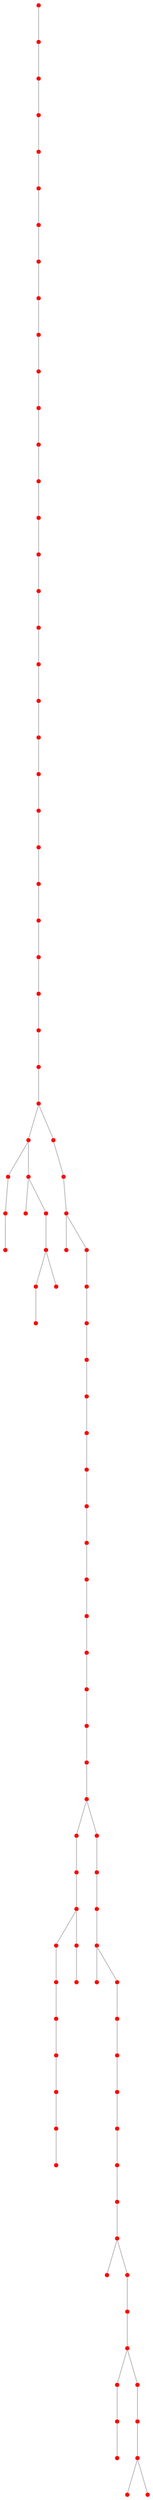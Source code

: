 graph {
	1 [color=red shape=point]
	2 [color=red shape=point]
	1 -- 2 [color=gray]
	0 [color=red shape=point]
	2 -- 0 [color=gray]
	3 [color=red shape=point]
	0 -- 3 [color=gray]
	4 [color=red shape=point]
	3 -- 4 [color=gray]
	5 [color=red shape=point]
	4 -- 5 [color=gray]
	6 [color=red shape=point]
	5 -- 6 [color=gray]
	10 [color=red shape=point]
	6 -- 10 [color=gray]
	9 [color=red shape=point]
	10 -- 9 [color=gray]
	11 [color=red shape=point]
	9 -- 11 [color=gray]
	7 [color=red shape=point]
	11 -- 7 [color=gray]
	8 [color=red shape=point]
	7 -- 8 [color=gray]
	33 [color=red shape=point]
	8 -- 33 [color=gray]
	25 [color=red shape=point]
	33 -- 25 [color=gray]
	30 [color=red shape=point]
	25 -- 30 [color=gray]
	36 [color=red shape=point]
	30 -- 36 [color=gray]
	35 [color=red shape=point]
	36 -- 35 [color=gray]
	32 [color=red shape=point]
	35 -- 32 [color=gray]
	27 [color=red shape=point]
	32 -- 27 [color=gray]
	26 [color=red shape=point]
	27 -- 26 [color=gray]
	24 [color=red shape=point]
	26 -- 24 [color=gray]
	17 [color=red shape=point]
	24 -- 17 [color=gray]
	21 [color=red shape=point]
	17 -- 21 [color=gray]
	23 [color=red shape=point]
	21 -- 23 [color=gray]
	16 [color=red shape=point]
	23 -- 16 [color=gray]
	18 [color=red shape=point]
	16 -- 18 [color=gray]
	29 [color=red shape=point]
	18 -- 29 [color=gray]
	28 [color=red shape=point]
	29 -- 28 [color=gray]
	39 [color=red shape=point]
	28 -- 39 [color=gray]
	37 [color=red shape=point]
	39 -- 37 [color=gray]
	41 [color=red shape=point]
	37 -- 41 [color=gray]
	40 [color=red shape=point]
	41 -- 40 [color=gray]
	31 [color=red shape=point]
	40 -- 31 [color=gray]
	34 [color=red shape=point]
	31 -- 34 [color=gray]
	38 [color=red shape=point]
	34 -- 38 [color=gray]
	19 [color=red shape=point]
	40 -- 19 [color=gray]
	20 [color=red shape=point]
	19 -- 20 [color=gray]
	13 [color=red shape=point]
	19 -- 13 [color=gray]
	15 [color=red shape=point]
	13 -- 15 [color=gray]
	12 [color=red shape=point]
	15 -- 12 [color=gray]
	22 [color=red shape=point]
	12 -- 22 [color=gray]
	14 [color=red shape=point]
	15 -- 14 [color=gray]
	42 [color=red shape=point]
	41 -- 42 [color=gray]
	45 [color=red shape=point]
	42 -- 45 [color=gray]
	47 [color=red shape=point]
	45 -- 47 [color=gray]
	43 [color=red shape=point]
	47 -- 43 [color=gray]
	50 [color=red shape=point]
	47 -- 50 [color=gray]
	49 [color=red shape=point]
	50 -- 49 [color=gray]
	56 [color=red shape=point]
	49 -- 56 [color=gray]
	55 [color=red shape=point]
	56 -- 55 [color=gray]
	58 [color=red shape=point]
	55 -- 58 [color=gray]
	60 [color=red shape=point]
	58 -- 60 [color=gray]
	59 [color=red shape=point]
	60 -- 59 [color=gray]
	65 [color=red shape=point]
	59 -- 65 [color=gray]
	61 [color=red shape=point]
	65 -- 61 [color=gray]
	68 [color=red shape=point]
	61 -- 68 [color=gray]
	66 [color=red shape=point]
	68 -- 66 [color=gray]
	69 [color=red shape=point]
	66 -- 69 [color=gray]
	72 [color=red shape=point]
	69 -- 72 [color=gray]
	71 [color=red shape=point]
	72 -- 71 [color=gray]
	73 [color=red shape=point]
	71 -- 73 [color=gray]
	70 [color=red shape=point]
	73 -- 70 [color=gray]
	64 [color=red shape=point]
	70 -- 64 [color=gray]
	67 [color=red shape=point]
	64 -- 67 [color=gray]
	62 [color=red shape=point]
	67 -- 62 [color=gray]
	53 [color=red shape=point]
	62 -- 53 [color=gray]
	54 [color=red shape=point]
	53 -- 54 [color=gray]
	52 [color=red shape=point]
	54 -- 52 [color=gray]
	51 [color=red shape=point]
	52 -- 51 [color=gray]
	44 [color=red shape=point]
	51 -- 44 [color=gray]
	46 [color=red shape=point]
	44 -- 46 [color=gray]
	48 [color=red shape=point]
	46 -- 48 [color=gray]
	63 [color=red shape=point]
	62 -- 63 [color=gray]
	57 [color=red shape=point]
	63 -- 57 [color=gray]
	74 [color=red shape=point]
	70 -- 74 [color=gray]
	75 [color=red shape=point]
	74 -- 75 [color=gray]
	78 [color=red shape=point]
	75 -- 78 [color=gray]
	76 [color=red shape=point]
	78 -- 76 [color=gray]
	77 [color=red shape=point]
	76 -- 77 [color=gray]
	81 [color=red shape=point]
	76 -- 81 [color=gray]
	85 [color=red shape=point]
	81 -- 85 [color=gray]
	89 [color=red shape=point]
	85 -- 89 [color=gray]
	87 [color=red shape=point]
	89 -- 87 [color=gray]
	92 [color=red shape=point]
	87 -- 92 [color=gray]
	94 [color=red shape=point]
	92 -- 94 [color=gray]
	93 [color=red shape=point]
	94 -- 93 [color=gray]
	88 [color=red shape=point]
	93 -- 88 [color=gray]
	80 [color=red shape=point]
	88 -- 80 [color=gray]
	83 [color=red shape=point]
	88 -- 83 [color=gray]
	82 [color=red shape=point]
	83 -- 82 [color=gray]
	90 [color=red shape=point]
	82 -- 90 [color=gray]
	86 [color=red shape=point]
	90 -- 86 [color=gray]
	84 [color=red shape=point]
	86 -- 84 [color=gray]
	79 [color=red shape=point]
	84 -- 79 [color=gray]
	91 [color=red shape=point]
	90 -- 91 [color=gray]
	96 [color=red shape=point]
	91 -- 96 [color=gray]
	95 [color=red shape=point]
	96 -- 95 [color=gray]
	98 [color=red shape=point]
	95 -- 98 [color=gray]
	97 [color=red shape=point]
	95 -- 97 [color=gray]
}
